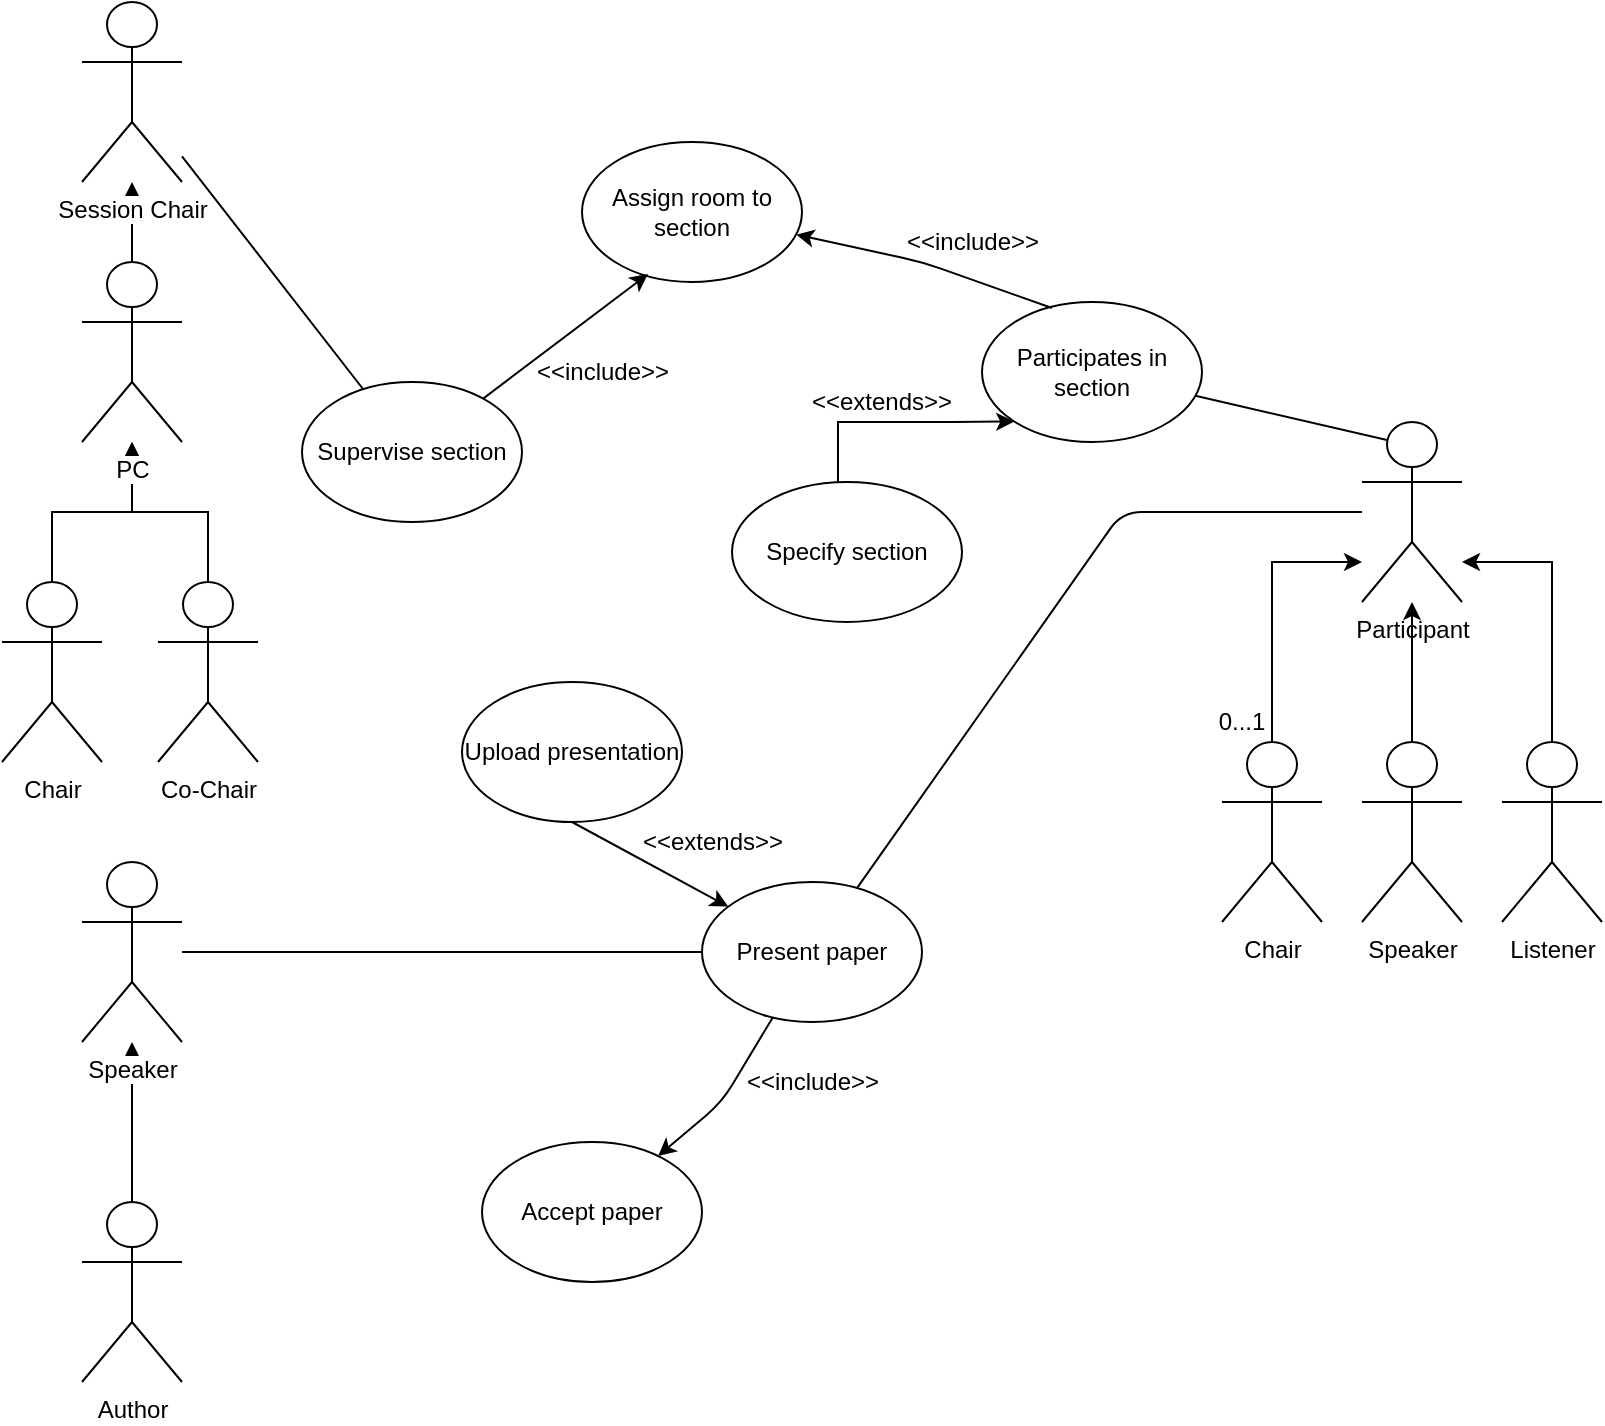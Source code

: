 <mxfile version="12.8.6" type="device"><diagram id="E4NWOUqCsvoknrBR5HOE" name="Page-1"><mxGraphModel dx="1182" dy="770" grid="1" gridSize="10" guides="1" tooltips="1" connect="1" arrows="1" fold="1" page="1" pageScale="1" pageWidth="850" pageHeight="1100" math="0" shadow="0"><root><mxCell id="0"/><mxCell id="1" parent="0"/><mxCell id="2TLpX1k1x3GzfZfY7du--4" value="" style="edgeStyle=orthogonalEdgeStyle;rounded=0;orthogonalLoop=1;jettySize=auto;html=1;exitX=0.5;exitY=0;exitDx=0;exitDy=0;exitPerimeter=0;" edge="1" parent="1" source="2TLpX1k1x3GzfZfY7du--3" target="2TLpX1k1x3GzfZfY7du--1"><mxGeometry relative="1" as="geometry"/></mxCell><mxCell id="2TLpX1k1x3GzfZfY7du--1" value="Session Chair" style="shape=umlActor;verticalLabelPosition=bottom;labelBackgroundColor=#ffffff;verticalAlign=top;html=1;outlineConnect=0;" vertex="1" parent="1"><mxGeometry x="80" y="20" width="50" height="90" as="geometry"/></mxCell><mxCell id="2TLpX1k1x3GzfZfY7du--6" value="" style="edgeStyle=orthogonalEdgeStyle;rounded=0;orthogonalLoop=1;jettySize=auto;html=1;" edge="1" parent="1" source="2TLpX1k1x3GzfZfY7du--5" target="2TLpX1k1x3GzfZfY7du--3"><mxGeometry relative="1" as="geometry"/></mxCell><mxCell id="2TLpX1k1x3GzfZfY7du--9" value="" style="edgeStyle=orthogonalEdgeStyle;rounded=0;orthogonalLoop=1;jettySize=auto;html=1;" edge="1" parent="1" source="2TLpX1k1x3GzfZfY7du--8" target="2TLpX1k1x3GzfZfY7du--3"><mxGeometry relative="1" as="geometry"/></mxCell><mxCell id="2TLpX1k1x3GzfZfY7du--3" value="PC" style="shape=umlActor;verticalLabelPosition=bottom;labelBackgroundColor=#ffffff;verticalAlign=top;html=1;outlineConnect=0;" vertex="1" parent="1"><mxGeometry x="80" y="150" width="50" height="90" as="geometry"/></mxCell><mxCell id="2TLpX1k1x3GzfZfY7du--8" value="Co-Chair" style="shape=umlActor;verticalLabelPosition=bottom;labelBackgroundColor=#ffffff;verticalAlign=top;html=1;outlineConnect=0;" vertex="1" parent="1"><mxGeometry x="118" y="310" width="50" height="90" as="geometry"/></mxCell><mxCell id="2TLpX1k1x3GzfZfY7du--5" value="Chair" style="shape=umlActor;verticalLabelPosition=bottom;labelBackgroundColor=#ffffff;verticalAlign=top;html=1;outlineConnect=0;" vertex="1" parent="1"><mxGeometry x="40" y="310" width="50" height="90" as="geometry"/></mxCell><mxCell id="2TLpX1k1x3GzfZfY7du--13" value="" style="edgeStyle=orthogonalEdgeStyle;rounded=0;orthogonalLoop=1;jettySize=auto;html=1;" edge="1" parent="1" source="2TLpX1k1x3GzfZfY7du--12" target="2TLpX1k1x3GzfZfY7du--11"><mxGeometry relative="1" as="geometry"/></mxCell><mxCell id="2TLpX1k1x3GzfZfY7du--11" value="Speaker" style="shape=umlActor;verticalLabelPosition=bottom;labelBackgroundColor=#ffffff;verticalAlign=top;html=1;outlineConnect=0;" vertex="1" parent="1"><mxGeometry x="80" y="450" width="50" height="90" as="geometry"/></mxCell><mxCell id="2TLpX1k1x3GzfZfY7du--12" value="Author" style="shape=umlActor;verticalLabelPosition=bottom;labelBackgroundColor=#ffffff;verticalAlign=top;html=1;outlineConnect=0;" vertex="1" parent="1"><mxGeometry x="80" y="620" width="50" height="90" as="geometry"/></mxCell><mxCell id="2TLpX1k1x3GzfZfY7du--15" value="Participant" style="shape=umlActor;verticalLabelPosition=bottom;labelBackgroundColor=#ffffff;verticalAlign=top;html=1;outlineConnect=0;" vertex="1" parent="1"><mxGeometry x="720" y="230" width="50" height="90" as="geometry"/></mxCell><mxCell id="2TLpX1k1x3GzfZfY7du--22" style="edgeStyle=orthogonalEdgeStyle;rounded=0;orthogonalLoop=1;jettySize=auto;html=1;" edge="1" parent="1" source="2TLpX1k1x3GzfZfY7du--17" target="2TLpX1k1x3GzfZfY7du--15"><mxGeometry relative="1" as="geometry"><Array as="points"><mxPoint x="675" y="300"/></Array></mxGeometry></mxCell><mxCell id="2TLpX1k1x3GzfZfY7du--17" value="Chair" style="shape=umlActor;verticalLabelPosition=bottom;labelBackgroundColor=#ffffff;verticalAlign=top;html=1;outlineConnect=0;" vertex="1" parent="1"><mxGeometry x="650" y="390" width="50" height="90" as="geometry"/></mxCell><mxCell id="2TLpX1k1x3GzfZfY7du--20" style="edgeStyle=orthogonalEdgeStyle;rounded=0;orthogonalLoop=1;jettySize=auto;html=1;" edge="1" parent="1" source="2TLpX1k1x3GzfZfY7du--18" target="2TLpX1k1x3GzfZfY7du--15"><mxGeometry relative="1" as="geometry"/></mxCell><mxCell id="2TLpX1k1x3GzfZfY7du--18" value="Speaker" style="shape=umlActor;verticalLabelPosition=bottom;labelBackgroundColor=#ffffff;verticalAlign=top;html=1;outlineConnect=0;" vertex="1" parent="1"><mxGeometry x="720" y="390" width="50" height="90" as="geometry"/></mxCell><mxCell id="2TLpX1k1x3GzfZfY7du--21" style="edgeStyle=orthogonalEdgeStyle;rounded=0;orthogonalLoop=1;jettySize=auto;html=1;" edge="1" parent="1" source="2TLpX1k1x3GzfZfY7du--19" target="2TLpX1k1x3GzfZfY7du--15"><mxGeometry relative="1" as="geometry"><Array as="points"><mxPoint x="815" y="300"/></Array></mxGeometry></mxCell><mxCell id="2TLpX1k1x3GzfZfY7du--19" value="Listener" style="shape=umlActor;verticalLabelPosition=bottom;labelBackgroundColor=#ffffff;verticalAlign=top;html=1;outlineConnect=0;" vertex="1" parent="1"><mxGeometry x="790" y="390" width="50" height="90" as="geometry"/></mxCell><mxCell id="2TLpX1k1x3GzfZfY7du--23" value="0...1" style="text;html=1;strokeColor=none;fillColor=none;align=center;verticalAlign=middle;whiteSpace=wrap;rounded=0;" vertex="1" parent="1"><mxGeometry x="640" y="370" width="40" height="20" as="geometry"/></mxCell><mxCell id="2TLpX1k1x3GzfZfY7du--24" value="Participates in section" style="ellipse;whiteSpace=wrap;html=1;" vertex="1" parent="1"><mxGeometry x="530" y="170" width="110" height="70" as="geometry"/></mxCell><mxCell id="2TLpX1k1x3GzfZfY7du--25" value="Present paper" style="ellipse;whiteSpace=wrap;html=1;" vertex="1" parent="1"><mxGeometry x="390" y="460" width="110" height="70" as="geometry"/></mxCell><mxCell id="2TLpX1k1x3GzfZfY7du--26" value="Supervise section" style="ellipse;whiteSpace=wrap;html=1;" vertex="1" parent="1"><mxGeometry x="190" y="210" width="110" height="70" as="geometry"/></mxCell><mxCell id="2TLpX1k1x3GzfZfY7du--27" value="Accept paper" style="ellipse;whiteSpace=wrap;html=1;" vertex="1" parent="1"><mxGeometry x="280" y="590" width="110" height="70" as="geometry"/></mxCell><mxCell id="2TLpX1k1x3GzfZfY7du--28" value="Upload presentation" style="ellipse;whiteSpace=wrap;html=1;" vertex="1" parent="1"><mxGeometry x="270" y="360" width="110" height="70" as="geometry"/></mxCell><mxCell id="2TLpX1k1x3GzfZfY7du--29" value="Assign room to section" style="ellipse;whiteSpace=wrap;html=1;" vertex="1" parent="1"><mxGeometry x="330" y="90" width="110" height="70" as="geometry"/></mxCell><mxCell id="2TLpX1k1x3GzfZfY7du--30" value="" style="endArrow=classic;html=1;exitX=0.318;exitY=0.043;exitDx=0;exitDy=0;exitPerimeter=0;" edge="1" parent="1" source="2TLpX1k1x3GzfZfY7du--24" target="2TLpX1k1x3GzfZfY7du--29"><mxGeometry width="50" height="50" relative="1" as="geometry"><mxPoint x="400" y="420" as="sourcePoint"/><mxPoint x="450" y="370" as="targetPoint"/><Array as="points"><mxPoint x="500" y="150"/></Array></mxGeometry></mxCell><mxCell id="2TLpX1k1x3GzfZfY7du--31" value="&amp;lt;&amp;lt;extends&amp;gt;&amp;gt;" style="text;html=1;strokeColor=none;fillColor=none;align=center;verticalAlign=middle;whiteSpace=wrap;rounded=0;" vertex="1" parent="1"><mxGeometry x="460" y="210" width="40" height="20" as="geometry"/></mxCell><mxCell id="2TLpX1k1x3GzfZfY7du--32" value="" style="endArrow=none;html=1;entryX=0.25;entryY=0.1;entryDx=0;entryDy=0;entryPerimeter=0;" edge="1" parent="1" source="2TLpX1k1x3GzfZfY7du--24" target="2TLpX1k1x3GzfZfY7du--15"><mxGeometry width="50" height="50" relative="1" as="geometry"><mxPoint x="640" y="120" as="sourcePoint"/><mxPoint x="690" y="70" as="targetPoint"/></mxGeometry></mxCell><mxCell id="2TLpX1k1x3GzfZfY7du--33" value="" style="endArrow=none;html=1;entryX=0;entryY=0.5;entryDx=0;entryDy=0;" edge="1" parent="1" source="2TLpX1k1x3GzfZfY7du--11" target="2TLpX1k1x3GzfZfY7du--25"><mxGeometry width="50" height="50" relative="1" as="geometry"><mxPoint x="240" y="500" as="sourcePoint"/><mxPoint x="290" y="450" as="targetPoint"/><Array as="points"/></mxGeometry></mxCell><mxCell id="2TLpX1k1x3GzfZfY7du--34" value="" style="endArrow=classic;html=1;" edge="1" parent="1" source="2TLpX1k1x3GzfZfY7du--25" target="2TLpX1k1x3GzfZfY7du--27"><mxGeometry width="50" height="50" relative="1" as="geometry"><mxPoint x="400" y="420" as="sourcePoint"/><mxPoint x="450" y="370" as="targetPoint"/><Array as="points"><mxPoint x="400" y="570"/></Array></mxGeometry></mxCell><mxCell id="2TLpX1k1x3GzfZfY7du--35" value="&amp;lt;&amp;lt;include&amp;gt;&amp;gt;" style="text;html=1;align=center;verticalAlign=middle;resizable=0;points=[];autosize=1;" vertex="1" parent="1"><mxGeometry x="405" y="550" width="80" height="20" as="geometry"/></mxCell><mxCell id="2TLpX1k1x3GzfZfY7du--38" value="" style="endArrow=classic;html=1;exitX=0.5;exitY=1;exitDx=0;exitDy=0;" edge="1" parent="1" source="2TLpX1k1x3GzfZfY7du--28" target="2TLpX1k1x3GzfZfY7du--25"><mxGeometry width="50" height="50" relative="1" as="geometry"><mxPoint x="280" y="420" as="sourcePoint"/><mxPoint x="330" y="370" as="targetPoint"/></mxGeometry></mxCell><mxCell id="2TLpX1k1x3GzfZfY7du--39" value="&amp;lt;&amp;lt;extends&amp;gt;&amp;gt;" style="text;html=1;align=center;verticalAlign=middle;resizable=0;points=[];autosize=1;" vertex="1" parent="1"><mxGeometry x="350" y="430" width="90" height="20" as="geometry"/></mxCell><mxCell id="2TLpX1k1x3GzfZfY7du--40" value="" style="endArrow=none;html=1;" edge="1" parent="1" source="2TLpX1k1x3GzfZfY7du--1" target="2TLpX1k1x3GzfZfY7du--26"><mxGeometry width="50" height="50" relative="1" as="geometry"><mxPoint x="280" y="420" as="sourcePoint"/><mxPoint x="330" y="370" as="targetPoint"/></mxGeometry></mxCell><mxCell id="2TLpX1k1x3GzfZfY7du--41" value="" style="endArrow=none;html=1;" edge="1" parent="1" source="2TLpX1k1x3GzfZfY7du--25" target="2TLpX1k1x3GzfZfY7du--15"><mxGeometry width="50" height="50" relative="1" as="geometry"><mxPoint x="280" y="420" as="sourcePoint"/><mxPoint x="330" y="370" as="targetPoint"/><Array as="points"><mxPoint x="600" y="275"/></Array></mxGeometry></mxCell><mxCell id="2TLpX1k1x3GzfZfY7du--47" style="edgeStyle=orthogonalEdgeStyle;rounded=0;orthogonalLoop=1;jettySize=auto;html=1;entryX=0;entryY=1;entryDx=0;entryDy=0;" edge="1" parent="1" source="2TLpX1k1x3GzfZfY7du--46" target="2TLpX1k1x3GzfZfY7du--24"><mxGeometry relative="1" as="geometry"><Array as="points"><mxPoint x="458" y="230"/><mxPoint x="516" y="230"/></Array></mxGeometry></mxCell><mxCell id="2TLpX1k1x3GzfZfY7du--46" value="Specify section" style="ellipse;whiteSpace=wrap;html=1;" vertex="1" parent="1"><mxGeometry x="405" y="260" width="115" height="70" as="geometry"/></mxCell><mxCell id="2TLpX1k1x3GzfZfY7du--48" value="&amp;lt;&amp;lt;include&amp;gt;&amp;gt;" style="text;html=1;align=center;verticalAlign=middle;resizable=0;points=[];autosize=1;" vertex="1" parent="1"><mxGeometry x="485" y="130" width="80" height="20" as="geometry"/></mxCell><mxCell id="2TLpX1k1x3GzfZfY7du--49" value="" style="endArrow=classic;html=1;entryX=0.3;entryY=0.943;entryDx=0;entryDy=0;entryPerimeter=0;" edge="1" parent="1" source="2TLpX1k1x3GzfZfY7du--26" target="2TLpX1k1x3GzfZfY7du--29"><mxGeometry width="50" height="50" relative="1" as="geometry"><mxPoint x="280" y="420" as="sourcePoint"/><mxPoint x="330" y="370" as="targetPoint"/></mxGeometry></mxCell><mxCell id="2TLpX1k1x3GzfZfY7du--50" value="&amp;lt;&amp;lt;include&amp;gt;&amp;gt;" style="text;html=1;align=center;verticalAlign=middle;resizable=0;points=[];autosize=1;" vertex="1" parent="1"><mxGeometry x="300" y="195" width="80" height="20" as="geometry"/></mxCell></root></mxGraphModel></diagram></mxfile>